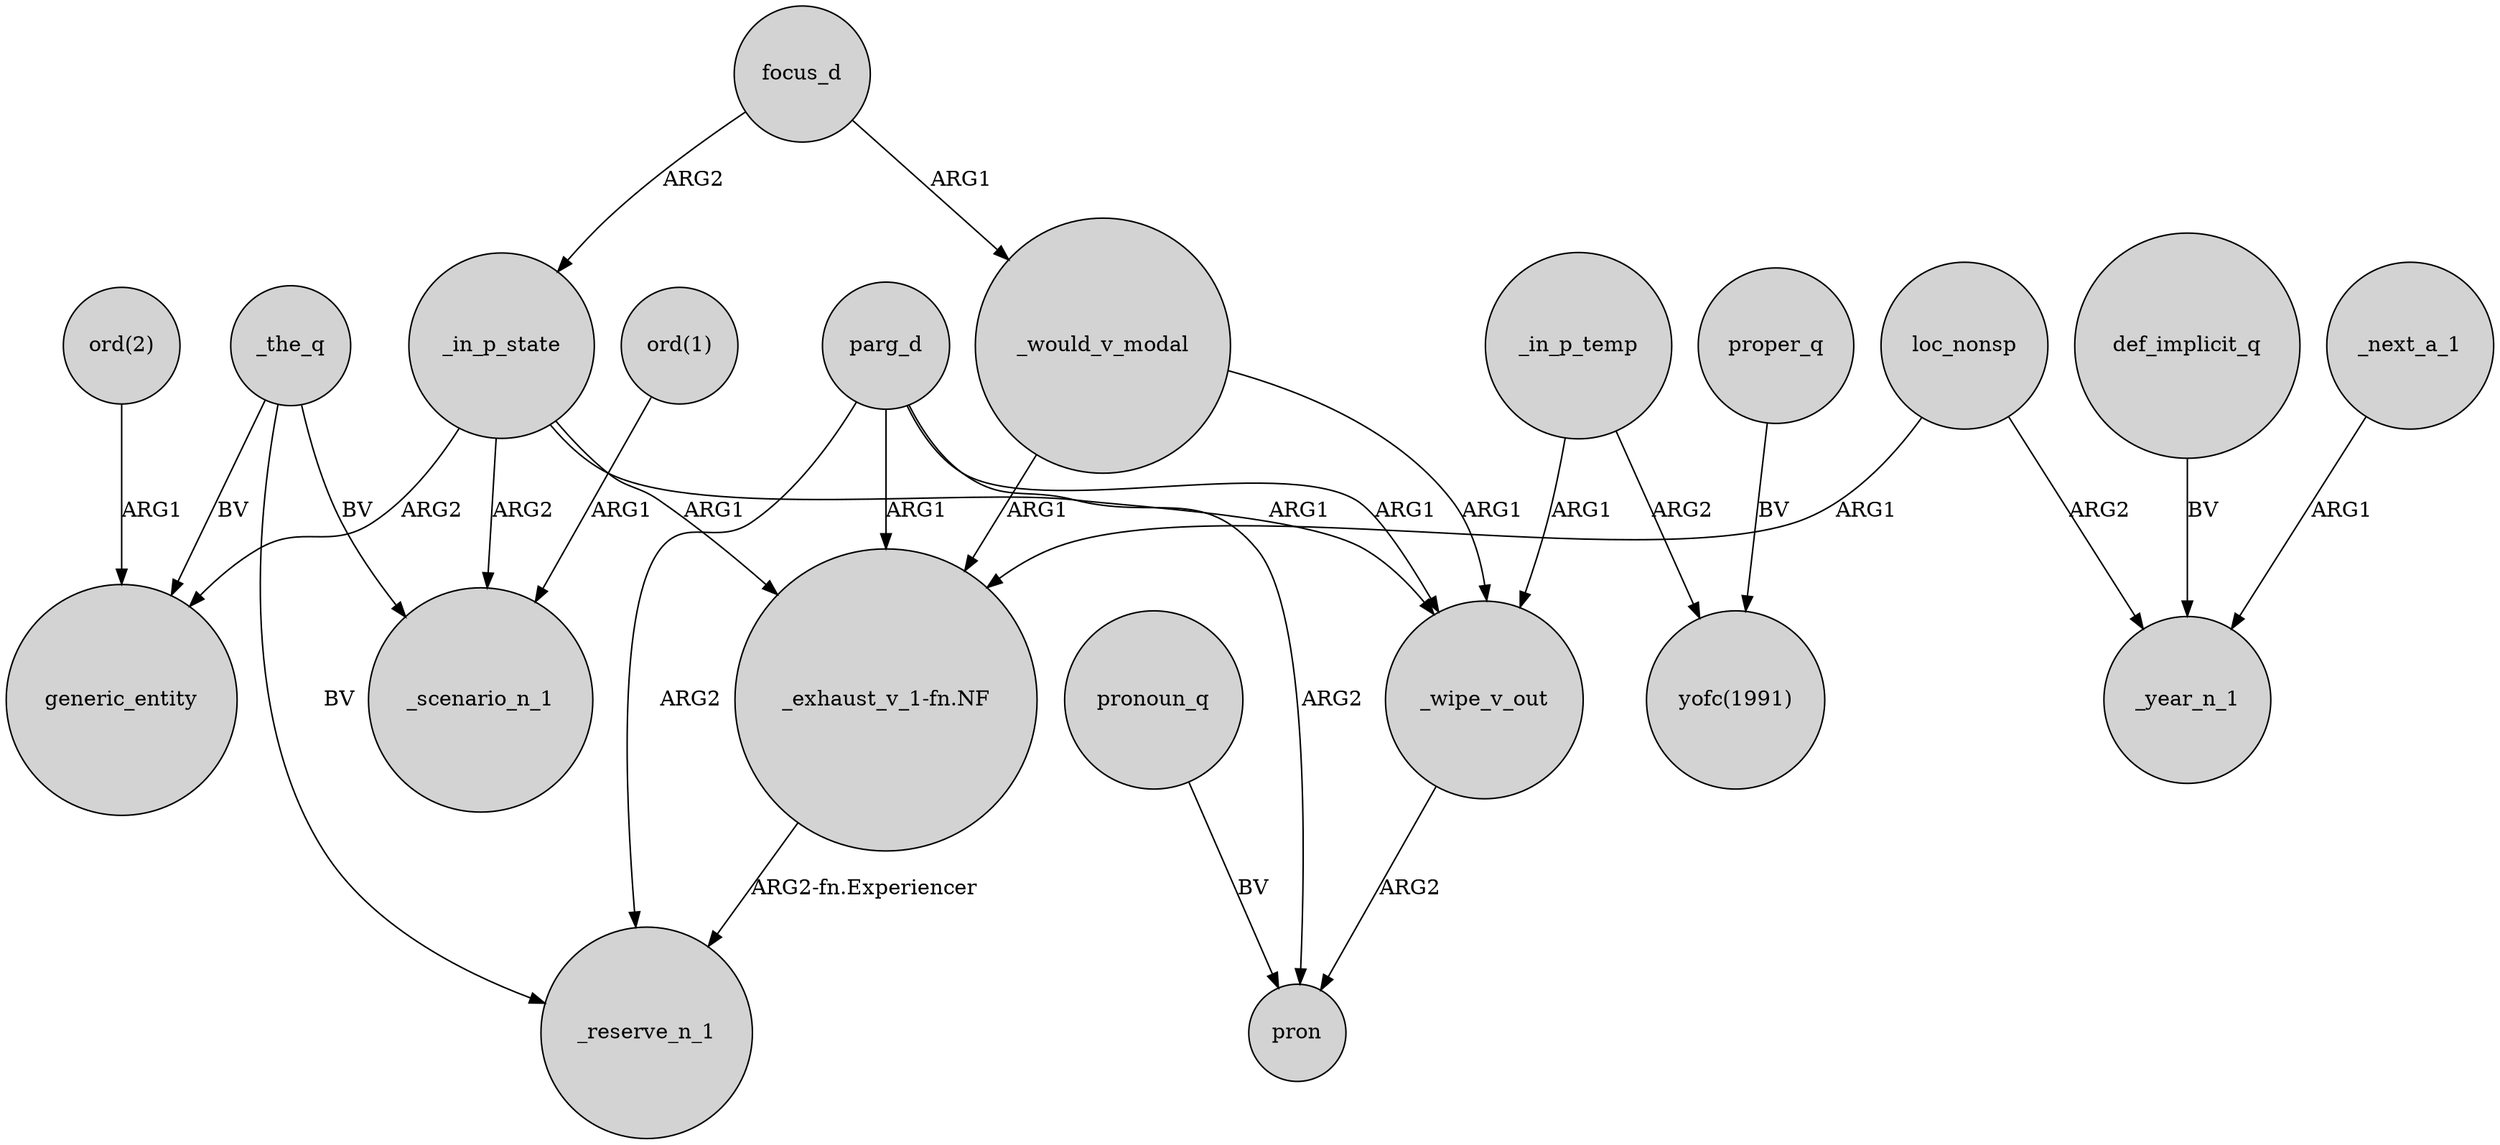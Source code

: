 digraph {
	node [shape=circle style=filled]
	_the_q -> generic_entity [label=BV]
	_the_q -> _reserve_n_1 [label=BV]
	parg_d -> _wipe_v_out [label=ARG1]
	def_implicit_q -> _year_n_1 [label=BV]
	proper_q -> "yofc(1991)" [label=BV]
	loc_nonsp -> "_exhaust_v_1-fn.NF" [label=ARG1]
	focus_d -> _in_p_state [label=ARG2]
	_wipe_v_out -> pron [label=ARG2]
	_would_v_modal -> _wipe_v_out [label=ARG1]
	_would_v_modal -> "_exhaust_v_1-fn.NF" [label=ARG1]
	_the_q -> _scenario_n_1 [label=BV]
	parg_d -> pron [label=ARG2]
	_in_p_state -> _scenario_n_1 [label=ARG2]
	pronoun_q -> pron [label=BV]
	_in_p_state -> _wipe_v_out [label=ARG1]
	"ord(2)" -> generic_entity [label=ARG1]
	_next_a_1 -> _year_n_1 [label=ARG1]
	loc_nonsp -> _year_n_1 [label=ARG2]
	_in_p_state -> generic_entity [label=ARG2]
	"_exhaust_v_1-fn.NF" -> _reserve_n_1 [label="ARG2-fn.Experiencer"]
	_in_p_temp -> _wipe_v_out [label=ARG1]
	_in_p_state -> "_exhaust_v_1-fn.NF" [label=ARG1]
	_in_p_temp -> "yofc(1991)" [label=ARG2]
	"ord(1)" -> _scenario_n_1 [label=ARG1]
	parg_d -> "_exhaust_v_1-fn.NF" [label=ARG1]
	focus_d -> _would_v_modal [label=ARG1]
	parg_d -> _reserve_n_1 [label=ARG2]
}
